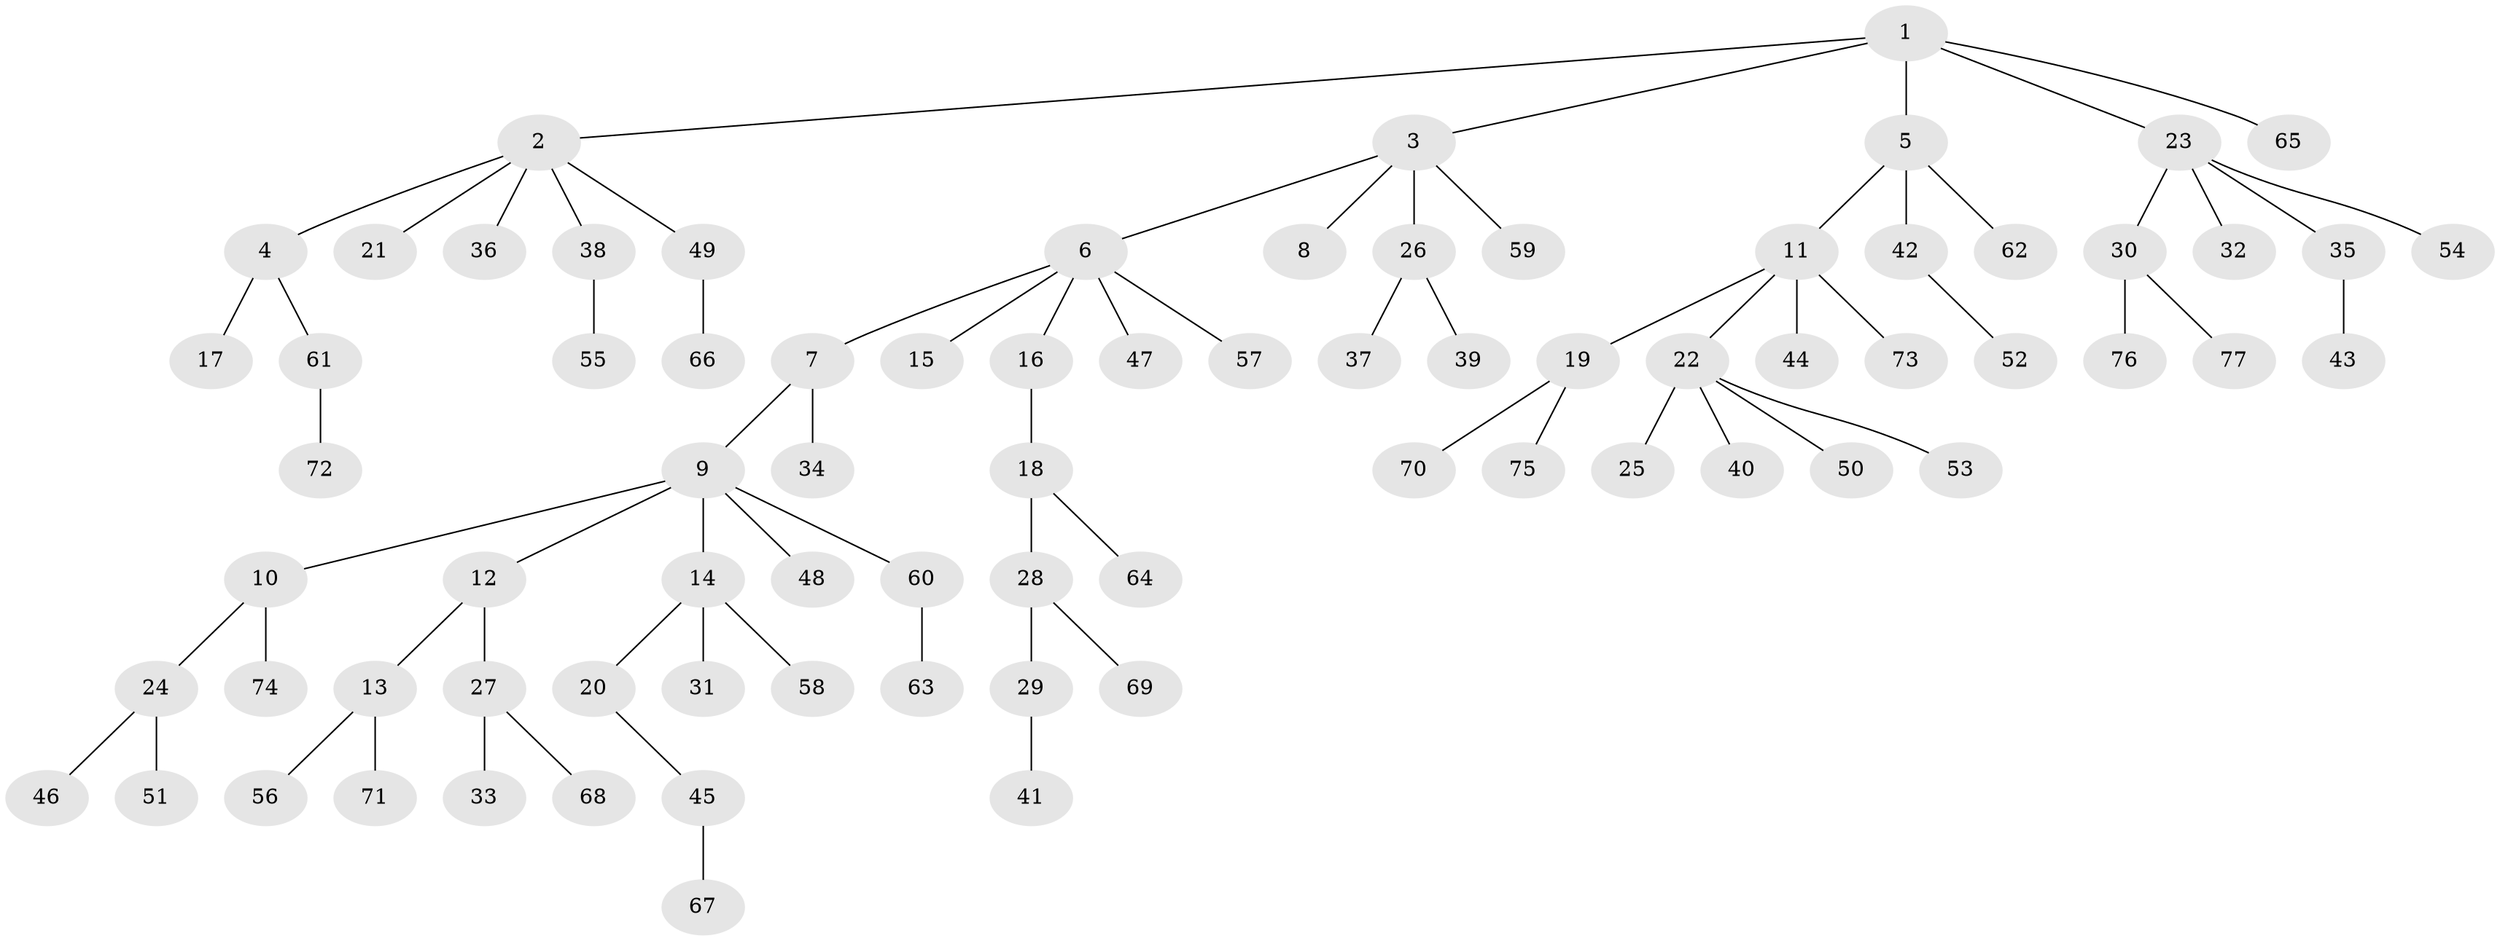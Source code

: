// coarse degree distribution, {9: 0.021739130434782608, 5: 0.06521739130434782, 3: 0.10869565217391304, 6: 0.043478260869565216, 1: 0.6739130434782609, 2: 0.08695652173913043}
// Generated by graph-tools (version 1.1) at 2025/19/03/04/25 18:19:21]
// undirected, 77 vertices, 76 edges
graph export_dot {
graph [start="1"]
  node [color=gray90,style=filled];
  1;
  2;
  3;
  4;
  5;
  6;
  7;
  8;
  9;
  10;
  11;
  12;
  13;
  14;
  15;
  16;
  17;
  18;
  19;
  20;
  21;
  22;
  23;
  24;
  25;
  26;
  27;
  28;
  29;
  30;
  31;
  32;
  33;
  34;
  35;
  36;
  37;
  38;
  39;
  40;
  41;
  42;
  43;
  44;
  45;
  46;
  47;
  48;
  49;
  50;
  51;
  52;
  53;
  54;
  55;
  56;
  57;
  58;
  59;
  60;
  61;
  62;
  63;
  64;
  65;
  66;
  67;
  68;
  69;
  70;
  71;
  72;
  73;
  74;
  75;
  76;
  77;
  1 -- 2;
  1 -- 3;
  1 -- 5;
  1 -- 23;
  1 -- 65;
  2 -- 4;
  2 -- 21;
  2 -- 36;
  2 -- 38;
  2 -- 49;
  3 -- 6;
  3 -- 8;
  3 -- 26;
  3 -- 59;
  4 -- 17;
  4 -- 61;
  5 -- 11;
  5 -- 42;
  5 -- 62;
  6 -- 7;
  6 -- 15;
  6 -- 16;
  6 -- 47;
  6 -- 57;
  7 -- 9;
  7 -- 34;
  9 -- 10;
  9 -- 12;
  9 -- 14;
  9 -- 48;
  9 -- 60;
  10 -- 24;
  10 -- 74;
  11 -- 19;
  11 -- 22;
  11 -- 44;
  11 -- 73;
  12 -- 13;
  12 -- 27;
  13 -- 56;
  13 -- 71;
  14 -- 20;
  14 -- 31;
  14 -- 58;
  16 -- 18;
  18 -- 28;
  18 -- 64;
  19 -- 70;
  19 -- 75;
  20 -- 45;
  22 -- 25;
  22 -- 40;
  22 -- 50;
  22 -- 53;
  23 -- 30;
  23 -- 32;
  23 -- 35;
  23 -- 54;
  24 -- 46;
  24 -- 51;
  26 -- 37;
  26 -- 39;
  27 -- 33;
  27 -- 68;
  28 -- 29;
  28 -- 69;
  29 -- 41;
  30 -- 76;
  30 -- 77;
  35 -- 43;
  38 -- 55;
  42 -- 52;
  45 -- 67;
  49 -- 66;
  60 -- 63;
  61 -- 72;
}
